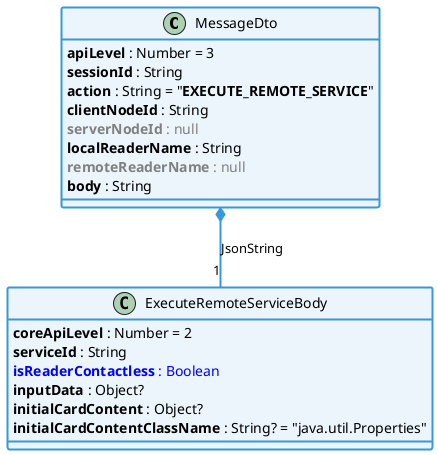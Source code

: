 @startuml

' == THEME ==

'Couleurs issues de : https://htmlcolorcodes.com/fr/tableau-de-couleur/tableau-de-couleur-design-plat/
!define C_GREY1 F8F9F9
!define C_GREY2 F2F3F4
!define C_GREY3 E5E7E9
!define C_GREY4 D7DBDD
!define C_GREY5 CACFD2
!define C_GREY6 BDC3C7
!define C_LINK 3498DB
!define C_USE 27AE60

' -- Styles that don't work with new version of plantuml --
skinparam stereotypeABorderColor #A9DCDF
skinparam stereotypeIBorderColor #B4A7E5
skinparam stereotypeCBorderColor #ADD1B2
skinparam stereotypeEBorderColor #EB93DF
' -- END --

skinparam ClassBorderThickness 2
skinparam ArrowThickness 2

' Yellow
skinparam ClassBackgroundColor #FEFECE
skinparam ClassBorderColor #D4AC0D
' Red
skinparam ClassBackgroundColor<<red>> #FDEDEC
skinparam ClassBorderColor<<red>> #E74C3C
hide <<red>> stereotype
' Purple
skinparam ClassBackgroundColor<<purple>> #F4ECF7
skinparam ClassBorderColor<<purple>> #8E44AD
hide <<purple>> stereotype
' blue
skinparam ClassBackgroundColor<<blue>> #EBF5FB
skinparam ClassBorderColor<<blue>> #3498DB
hide <<blue>> stereotype
' Green
skinparam ClassBackgroundColor<<green>> #E9F7EF
skinparam ClassBorderColor<<green>> #27AE60
hide <<green>> stereotype
' Grey
skinparam ClassBackgroundColor<<grey>> #EAECEE
skinparam ClassBorderColor<<grey>> #2C3E50
hide <<grey>> stereotype

' == CONTENT ==

' EXECUTE_REMOTE_SERVICE
class MessageDto {
    **apiLevel** : Number = 3
    **sessionId** : String
    **action** : String = "**EXECUTE_REMOTE_SERVICE**"
    **clientNodeId** : String
    <color:grey>**serverNodeId** : null
    **localReaderName** : String
    <color:grey>**remoteReaderName** : null
    **body** : String
}
class ExecuteRemoteServiceBody {
    **coreApiLevel** : Number = 2
    **serviceId** : String
    <color:blue>**isReaderContactless** : Boolean
    **inputData** : Object?
    **initialCardContent** : Object?
    **initialCardContentClassName** : String? = "java.util.Properties"
}

' Associations

MessageDto *-- "1" ExecuteRemoteServiceBody #C_LINK : JsonString

' == LAYOUT ==


' == STYLE ==

class MessageDto <<blue>>
class ExecuteRemoteServiceBody <<blue>>

@enduml